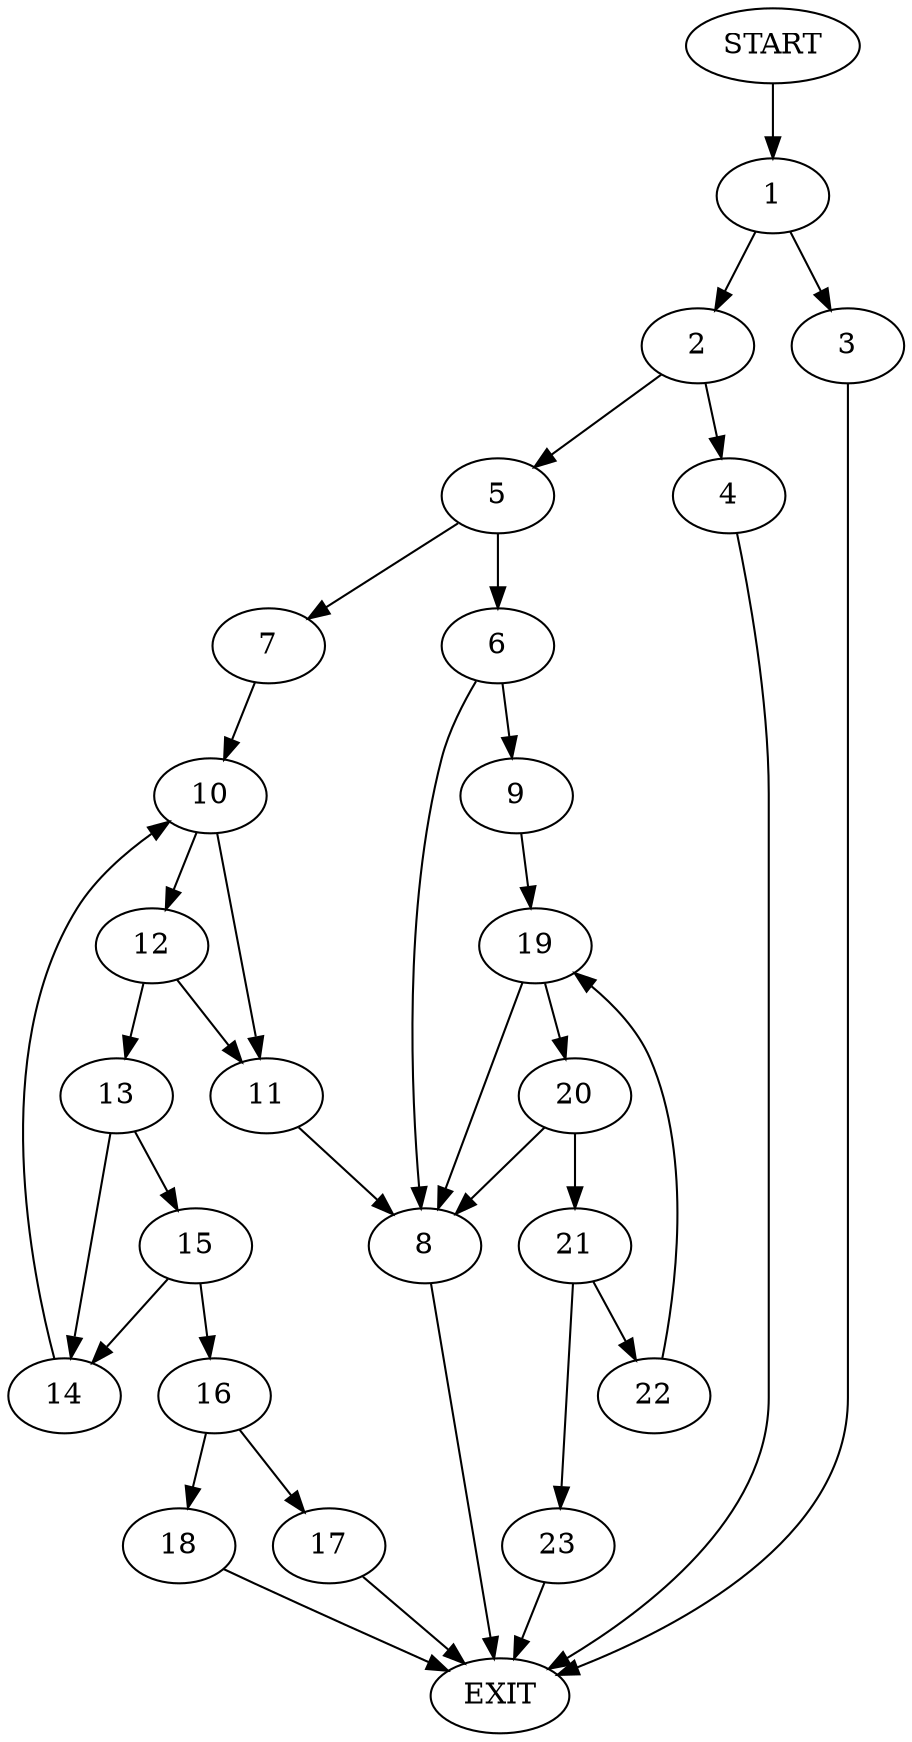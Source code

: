 digraph {
0 [label="START"]
24 [label="EXIT"]
0 -> 1
1 -> 2
1 -> 3
3 -> 24
2 -> 4
2 -> 5
5 -> 6
5 -> 7
4 -> 24
6 -> 8
6 -> 9
7 -> 10
10 -> 11
10 -> 12
11 -> 8
12 -> 13
12 -> 11
13 -> 14
13 -> 15
14 -> 10
15 -> 14
15 -> 16
16 -> 17
16 -> 18
18 -> 24
17 -> 24
8 -> 24
9 -> 19
19 -> 8
19 -> 20
20 -> 8
20 -> 21
21 -> 22
21 -> 23
23 -> 24
22 -> 19
}
